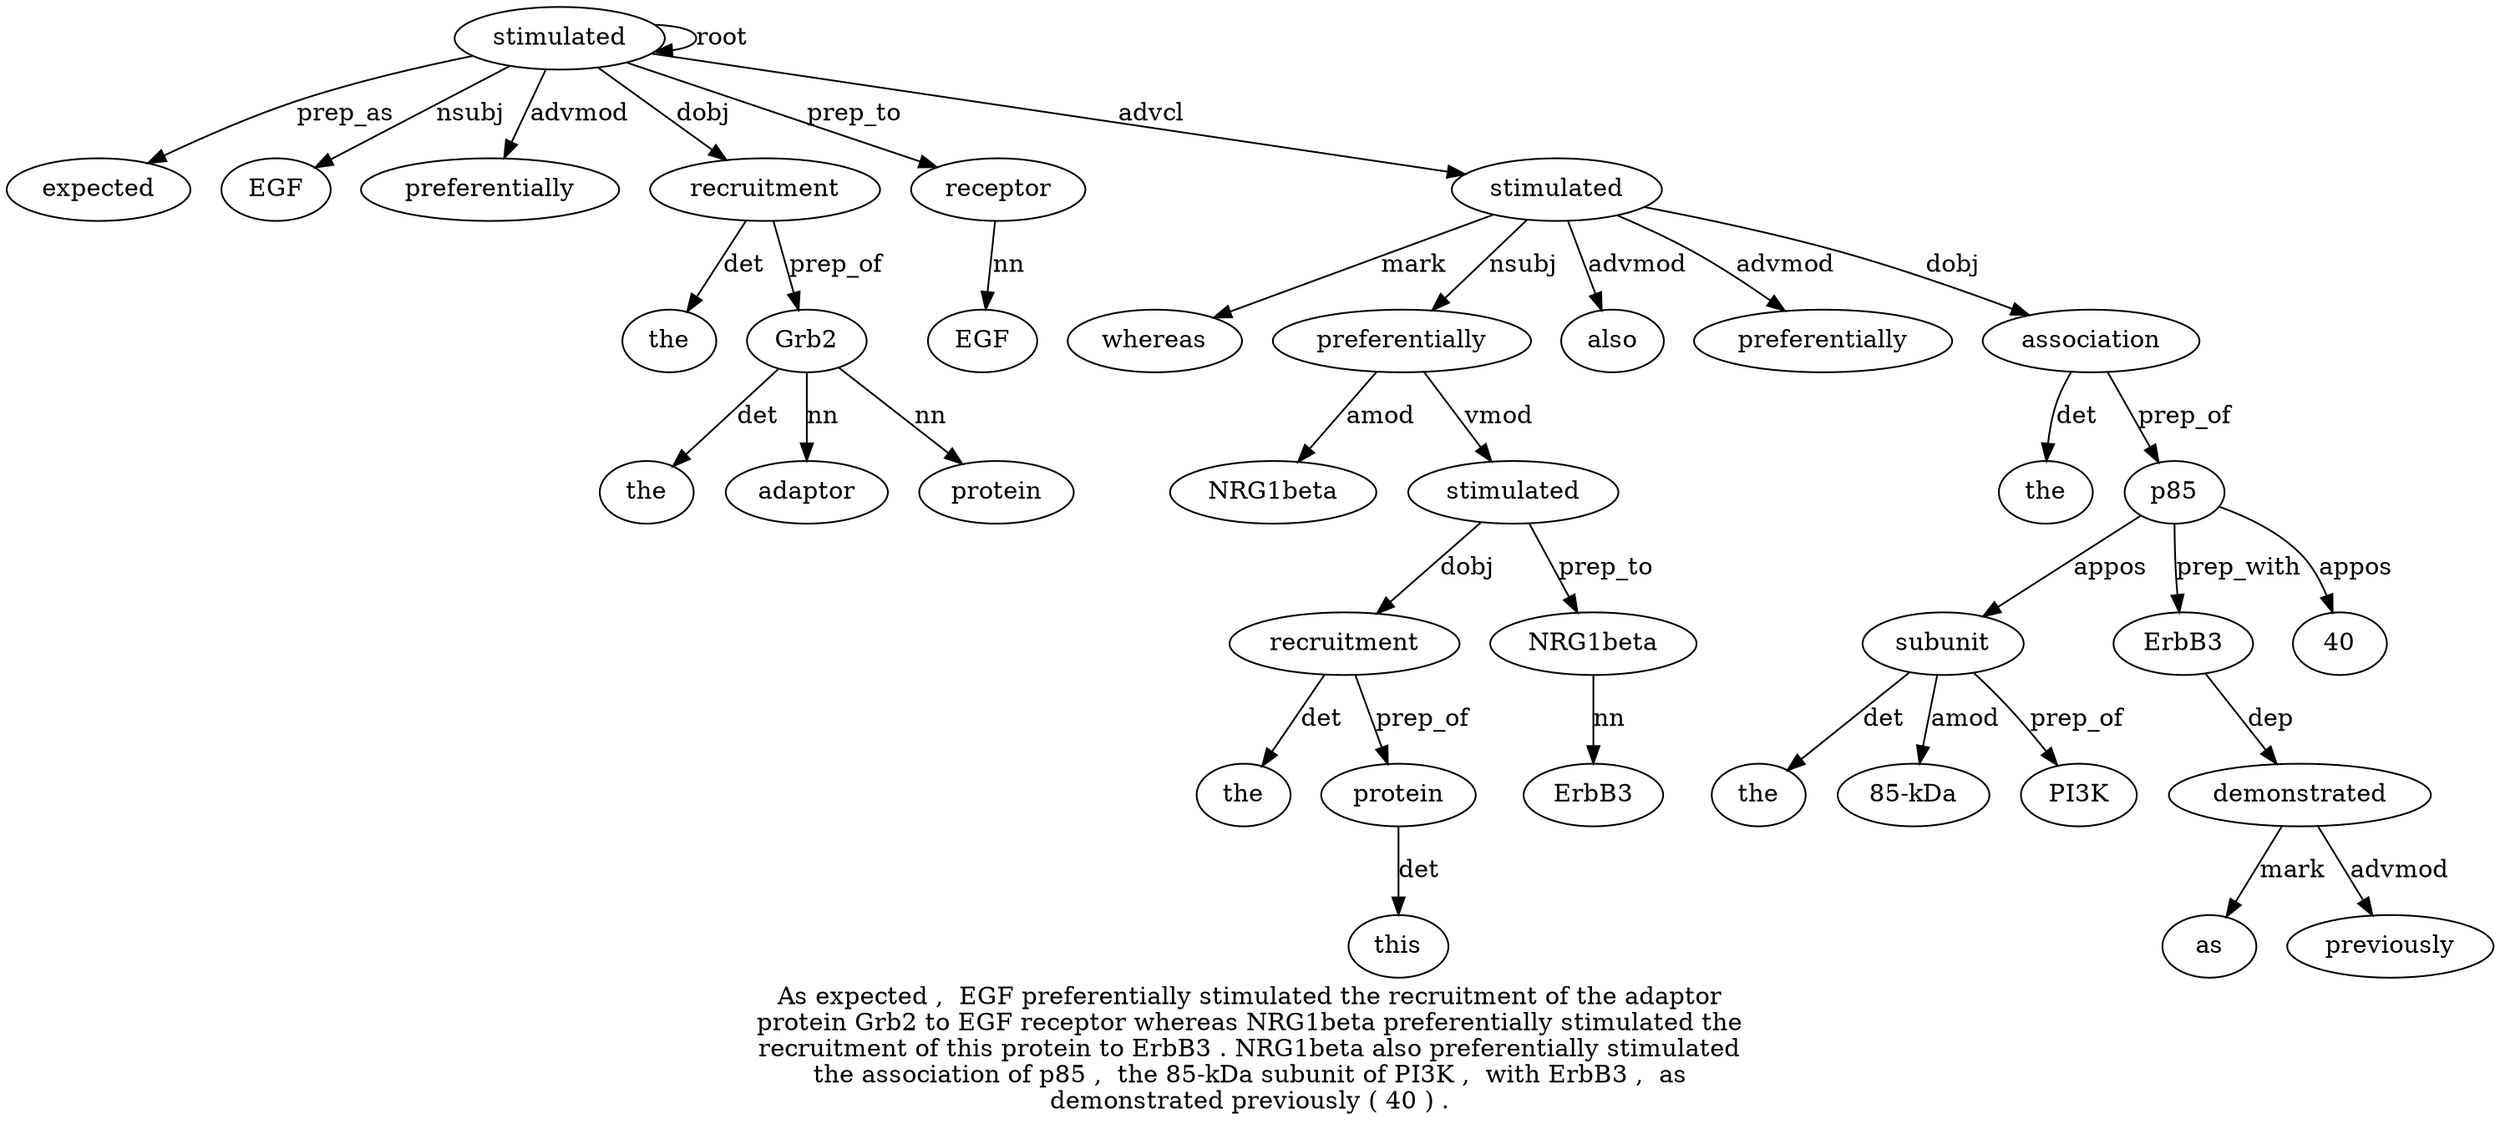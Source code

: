 digraph "As expected ,  EGF preferentially stimulated the recruitment of the adaptor protein Grb2 to EGF receptor whereas NRG1beta preferentially stimulated the recruitment of this protein to ErbB3 . NRG1beta also preferentially stimulated the association of p85 ,  the 85-kDa subunit of PI3K ,  with ErbB3 ,  as demonstrated previously ( 40 ) ." {
label="As expected ,  EGF preferentially stimulated the recruitment of the adaptor
protein Grb2 to EGF receptor whereas NRG1beta preferentially stimulated the
recruitment of this protein to ErbB3 . NRG1beta also preferentially stimulated
the association of p85 ,  the 85-kDa subunit of PI3K ,  with ErbB3 ,  as
demonstrated previously ( 40 ) .";
stimulated6 [style=filled, fillcolor=white, label=stimulated];
expected2 [style=filled, fillcolor=white, label=expected];
stimulated6 -> expected2  [label=prep_as];
EGF4 [style=filled, fillcolor=white, label=EGF];
stimulated6 -> EGF4  [label=nsubj];
preferentially5 [style=filled, fillcolor=white, label=preferentially];
stimulated6 -> preferentially5  [label=advmod];
stimulated6 -> stimulated6  [label=root];
recruitment8 [style=filled, fillcolor=white, label=recruitment];
the7 [style=filled, fillcolor=white, label=the];
recruitment8 -> the7  [label=det];
stimulated6 -> recruitment8  [label=dobj];
Grb213 [style=filled, fillcolor=white, label=Grb2];
the10 [style=filled, fillcolor=white, label=the];
Grb213 -> the10  [label=det];
adaptor11 [style=filled, fillcolor=white, label=adaptor];
Grb213 -> adaptor11  [label=nn];
protein12 [style=filled, fillcolor=white, label=protein];
Grb213 -> protein12  [label=nn];
recruitment8 -> Grb213  [label=prep_of];
receptor16 [style=filled, fillcolor=white, label=receptor];
EGF15 [style=filled, fillcolor=white, label=EGF];
receptor16 -> EGF15  [label=nn];
stimulated6 -> receptor16  [label=prep_to];
stimulated32 [style=filled, fillcolor=white, label=stimulated];
whereas17 [style=filled, fillcolor=white, label=whereas];
stimulated32 -> whereas17  [label=mark];
preferentially19 [style=filled, fillcolor=white, label=preferentially];
NRG1beta18 [style=filled, fillcolor=white, label=NRG1beta];
preferentially19 -> NRG1beta18  [label=amod];
stimulated32 -> preferentially19  [label=nsubj];
stimulated20 [style=filled, fillcolor=white, label=stimulated];
preferentially19 -> stimulated20  [label=vmod];
recruitment22 [style=filled, fillcolor=white, label=recruitment];
the21 [style=filled, fillcolor=white, label=the];
recruitment22 -> the21  [label=det];
stimulated20 -> recruitment22  [label=dobj];
protein25 [style=filled, fillcolor=white, label=protein];
this24 [style=filled, fillcolor=white, label=this];
protein25 -> this24  [label=det];
recruitment22 -> protein25  [label=prep_of];
NRG1beta29 [style=filled, fillcolor=white, label=NRG1beta];
ErbB327 [style=filled, fillcolor=white, label=ErbB3];
NRG1beta29 -> ErbB327  [label=nn];
stimulated20 -> NRG1beta29  [label=prep_to];
also30 [style=filled, fillcolor=white, label=also];
stimulated32 -> also30  [label=advmod];
preferentially31 [style=filled, fillcolor=white, label=preferentially];
stimulated32 -> preferentially31  [label=advmod];
stimulated6 -> stimulated32  [label=advcl];
association34 [style=filled, fillcolor=white, label=association];
the33 [style=filled, fillcolor=white, label=the];
association34 -> the33  [label=det];
stimulated32 -> association34  [label=dobj];
p8536 [style=filled, fillcolor=white, label=p85];
association34 -> p8536  [label=prep_of];
subunit40 [style=filled, fillcolor=white, label=subunit];
the38 [style=filled, fillcolor=white, label=the];
subunit40 -> the38  [label=det];
"85-kDa39" [style=filled, fillcolor=white, label="85-kDa"];
subunit40 -> "85-kDa39"  [label=amod];
p8536 -> subunit40  [label=appos];
PI3K42 [style=filled, fillcolor=white, label=PI3K];
subunit40 -> PI3K42  [label=prep_of];
ErbB345 [style=filled, fillcolor=white, label=ErbB3];
p8536 -> ErbB345  [label=prep_with];
demonstrated48 [style=filled, fillcolor=white, label=demonstrated];
as47 [style=filled, fillcolor=white, label=as];
demonstrated48 -> as47  [label=mark];
ErbB345 -> demonstrated48  [label=dep];
previously49 [style=filled, fillcolor=white, label=previously];
demonstrated48 -> previously49  [label=advmod];
4051 [style=filled, fillcolor=white, label=40];
p8536 -> 4051  [label=appos];
}
